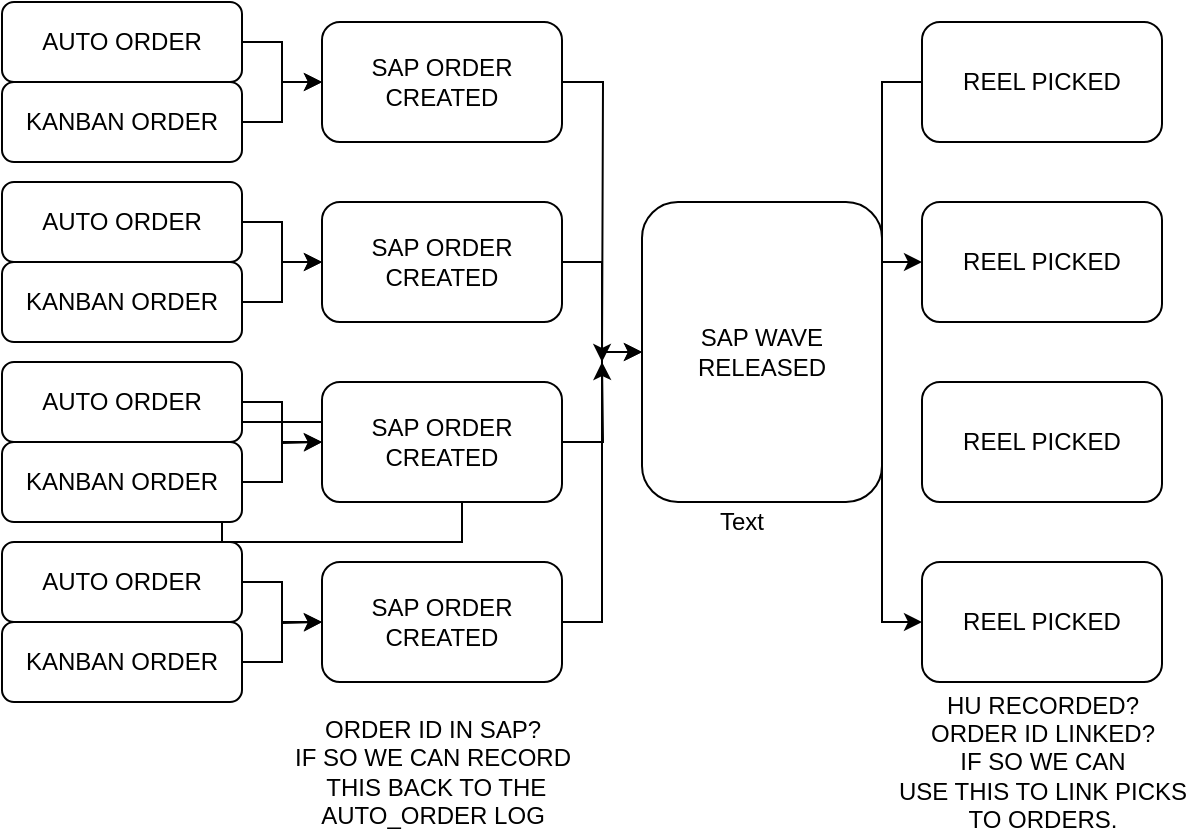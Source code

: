<mxfile version="15.3.8" type="github"><diagram id="9LYK8PE_VK8r8xh5I-D6" name="Page-1"><mxGraphModel dx="1038" dy="489" grid="1" gridSize="10" guides="1" tooltips="1" connect="1" arrows="1" fold="1" page="1" pageScale="1" pageWidth="827" pageHeight="1169" math="0" shadow="0"><root><mxCell id="0"/><mxCell id="1" parent="0"/><mxCell id="4ajwOpFdKuX_Ipj7VQtv-1" value="" style="rounded=0;whiteSpace=wrap;html=1;" parent="1" vertex="1"><mxGeometry x="150" y="250" width="120" height="60" as="geometry"/></mxCell><mxCell id="rPGF3AsuPdDuUWrj4_PH-1" style="edgeStyle=orthogonalEdgeStyle;rounded=0;orthogonalLoop=1;jettySize=auto;html=1;exitX=1;exitY=0.5;exitDx=0;exitDy=0;entryX=0;entryY=0.5;entryDx=0;entryDy=0;" edge="1" parent="1" source="rPGF3AsuPdDuUWrj4_PH-2" target="rPGF3AsuPdDuUWrj4_PH-6"><mxGeometry relative="1" as="geometry"/></mxCell><mxCell id="rPGF3AsuPdDuUWrj4_PH-2" value="AUTO ORDER" style="rounded=1;whiteSpace=wrap;html=1;fontSize=12;glass=0;strokeWidth=1;shadow=0;" vertex="1" parent="1"><mxGeometry x="40" y="40" width="120" height="40" as="geometry"/></mxCell><mxCell id="rPGF3AsuPdDuUWrj4_PH-3" style="edgeStyle=orthogonalEdgeStyle;rounded=0;orthogonalLoop=1;jettySize=auto;html=1;exitX=1;exitY=0.5;exitDx=0;exitDy=0;entryX=0;entryY=0.5;entryDx=0;entryDy=0;" edge="1" parent="1" source="rPGF3AsuPdDuUWrj4_PH-4" target="rPGF3AsuPdDuUWrj4_PH-6"><mxGeometry relative="1" as="geometry"/></mxCell><mxCell id="rPGF3AsuPdDuUWrj4_PH-4" value="KANBAN ORDER" style="rounded=1;whiteSpace=wrap;html=1;fontSize=12;glass=0;strokeWidth=1;shadow=0;" vertex="1" parent="1"><mxGeometry x="40" y="80" width="120" height="40" as="geometry"/></mxCell><mxCell id="rPGF3AsuPdDuUWrj4_PH-5" style="edgeStyle=orthogonalEdgeStyle;rounded=0;orthogonalLoop=1;jettySize=auto;html=1;exitX=1;exitY=0.5;exitDx=0;exitDy=0;" edge="1" parent="1" source="rPGF3AsuPdDuUWrj4_PH-6"><mxGeometry relative="1" as="geometry"><mxPoint x="340" y="220" as="targetPoint"/></mxGeometry></mxCell><mxCell id="rPGF3AsuPdDuUWrj4_PH-6" value="SAP ORDER CREATED" style="rounded=1;whiteSpace=wrap;html=1;fontSize=12;glass=0;strokeWidth=1;shadow=0;" vertex="1" parent="1"><mxGeometry x="200" y="50" width="120" height="60" as="geometry"/></mxCell><mxCell id="rPGF3AsuPdDuUWrj4_PH-7" style="edgeStyle=orthogonalEdgeStyle;rounded=0;orthogonalLoop=1;jettySize=auto;html=1;exitX=1;exitY=0.5;exitDx=0;exitDy=0;entryX=0;entryY=0.5;entryDx=0;entryDy=0;" edge="1" parent="1" source="rPGF3AsuPdDuUWrj4_PH-8" target="rPGF3AsuPdDuUWrj4_PH-29"><mxGeometry relative="1" as="geometry"><mxPoint x="510" y="215" as="targetPoint"/><Array as="points"><mxPoint x="480" y="170"/></Array></mxGeometry></mxCell><mxCell id="rPGF3AsuPdDuUWrj4_PH-8" value="SAP WAVE RELEASED" style="rounded=1;whiteSpace=wrap;html=1;fontSize=12;glass=0;strokeWidth=1;shadow=0;" vertex="1" parent="1"><mxGeometry x="360" y="140" width="120" height="150" as="geometry"/></mxCell><mxCell id="rPGF3AsuPdDuUWrj4_PH-9" style="edgeStyle=orthogonalEdgeStyle;rounded=0;orthogonalLoop=1;jettySize=auto;html=1;exitX=1;exitY=0.5;exitDx=0;exitDy=0;entryX=0;entryY=0.5;entryDx=0;entryDy=0;" edge="1" parent="1" source="rPGF3AsuPdDuUWrj4_PH-10" target="rPGF3AsuPdDuUWrj4_PH-14"><mxGeometry relative="1" as="geometry"/></mxCell><mxCell id="rPGF3AsuPdDuUWrj4_PH-10" value="AUTO ORDER" style="rounded=1;whiteSpace=wrap;html=1;fontSize=12;glass=0;strokeWidth=1;shadow=0;" vertex="1" parent="1"><mxGeometry x="40" y="130" width="120" height="40" as="geometry"/></mxCell><mxCell id="rPGF3AsuPdDuUWrj4_PH-11" style="edgeStyle=orthogonalEdgeStyle;rounded=0;orthogonalLoop=1;jettySize=auto;html=1;exitX=1;exitY=0.5;exitDx=0;exitDy=0;entryX=0;entryY=0.5;entryDx=0;entryDy=0;" edge="1" parent="1" source="rPGF3AsuPdDuUWrj4_PH-12" target="rPGF3AsuPdDuUWrj4_PH-14"><mxGeometry relative="1" as="geometry"/></mxCell><mxCell id="rPGF3AsuPdDuUWrj4_PH-12" value="KANBAN ORDER" style="rounded=1;whiteSpace=wrap;html=1;fontSize=12;glass=0;strokeWidth=1;shadow=0;" vertex="1" parent="1"><mxGeometry x="40" y="170" width="120" height="40" as="geometry"/></mxCell><mxCell id="rPGF3AsuPdDuUWrj4_PH-13" style="edgeStyle=orthogonalEdgeStyle;rounded=0;orthogonalLoop=1;jettySize=auto;html=1;exitX=1;exitY=0.5;exitDx=0;exitDy=0;entryX=0;entryY=0.5;entryDx=0;entryDy=0;" edge="1" parent="1" source="rPGF3AsuPdDuUWrj4_PH-14" target="rPGF3AsuPdDuUWrj4_PH-8"><mxGeometry relative="1" as="geometry"/></mxCell><mxCell id="rPGF3AsuPdDuUWrj4_PH-14" value="SAP ORDER CREATED" style="rounded=1;whiteSpace=wrap;html=1;fontSize=12;glass=0;strokeWidth=1;shadow=0;" vertex="1" parent="1"><mxGeometry x="200" y="140" width="120" height="60" as="geometry"/></mxCell><mxCell id="rPGF3AsuPdDuUWrj4_PH-15" style="edgeStyle=orthogonalEdgeStyle;rounded=0;orthogonalLoop=1;jettySize=auto;html=1;exitX=1;exitY=0.5;exitDx=0;exitDy=0;entryX=0;entryY=0.5;entryDx=0;entryDy=0;" edge="1" parent="1" source="rPGF3AsuPdDuUWrj4_PH-16" target="rPGF3AsuPdDuUWrj4_PH-20"><mxGeometry relative="1" as="geometry"/></mxCell><mxCell id="rPGF3AsuPdDuUWrj4_PH-16" value="AUTO ORDER" style="rounded=1;whiteSpace=wrap;html=1;fontSize=12;glass=0;strokeWidth=1;shadow=0;" vertex="1" parent="1"><mxGeometry x="40" y="220" width="120" height="40" as="geometry"/></mxCell><mxCell id="rPGF3AsuPdDuUWrj4_PH-17" style="edgeStyle=orthogonalEdgeStyle;rounded=0;orthogonalLoop=1;jettySize=auto;html=1;exitX=1;exitY=0.5;exitDx=0;exitDy=0;" edge="1" parent="1" source="rPGF3AsuPdDuUWrj4_PH-18"><mxGeometry relative="1" as="geometry"><mxPoint x="200" y="260" as="targetPoint"/></mxGeometry></mxCell><mxCell id="rPGF3AsuPdDuUWrj4_PH-18" value="KANBAN ORDER" style="rounded=1;whiteSpace=wrap;html=1;fontSize=12;glass=0;strokeWidth=1;shadow=0;" vertex="1" parent="1"><mxGeometry x="40" y="260" width="120" height="40" as="geometry"/></mxCell><mxCell id="rPGF3AsuPdDuUWrj4_PH-19" style="edgeStyle=orthogonalEdgeStyle;rounded=0;orthogonalLoop=1;jettySize=auto;html=1;exitX=1;exitY=0.5;exitDx=0;exitDy=0;" edge="1" parent="1" source="rPGF3AsuPdDuUWrj4_PH-20"><mxGeometry relative="1" as="geometry"><mxPoint x="340" y="220" as="targetPoint"/></mxGeometry></mxCell><mxCell id="rPGF3AsuPdDuUWrj4_PH-20" value="SAP ORDER CREATED" style="rounded=1;whiteSpace=wrap;html=1;fontSize=12;glass=0;strokeWidth=1;shadow=0;" vertex="1" parent="1"><mxGeometry x="200" y="230" width="120" height="60" as="geometry"/></mxCell><mxCell id="rPGF3AsuPdDuUWrj4_PH-21" style="edgeStyle=orthogonalEdgeStyle;rounded=0;orthogonalLoop=1;jettySize=auto;html=1;exitX=1;exitY=0.5;exitDx=0;exitDy=0;entryX=0;entryY=0.5;entryDx=0;entryDy=0;" edge="1" parent="1" source="rPGF3AsuPdDuUWrj4_PH-22" target="rPGF3AsuPdDuUWrj4_PH-26"><mxGeometry relative="1" as="geometry"/></mxCell><mxCell id="rPGF3AsuPdDuUWrj4_PH-22" value="AUTO ORDER" style="rounded=1;whiteSpace=wrap;html=1;fontSize=12;glass=0;strokeWidth=1;shadow=0;" vertex="1" parent="1"><mxGeometry x="40" y="310" width="120" height="40" as="geometry"/></mxCell><mxCell id="rPGF3AsuPdDuUWrj4_PH-23" style="edgeStyle=orthogonalEdgeStyle;rounded=0;orthogonalLoop=1;jettySize=auto;html=1;exitX=1;exitY=0.5;exitDx=0;exitDy=0;" edge="1" parent="1" source="rPGF3AsuPdDuUWrj4_PH-24"><mxGeometry relative="1" as="geometry"><mxPoint x="200" y="350" as="targetPoint"/></mxGeometry></mxCell><mxCell id="rPGF3AsuPdDuUWrj4_PH-24" value="KANBAN ORDER" style="rounded=1;whiteSpace=wrap;html=1;fontSize=12;glass=0;strokeWidth=1;shadow=0;" vertex="1" parent="1"><mxGeometry x="40" y="350" width="120" height="40" as="geometry"/></mxCell><mxCell id="rPGF3AsuPdDuUWrj4_PH-25" style="edgeStyle=orthogonalEdgeStyle;rounded=0;orthogonalLoop=1;jettySize=auto;html=1;exitX=1;exitY=0.5;exitDx=0;exitDy=0;entryX=0;entryY=0.5;entryDx=0;entryDy=0;" edge="1" parent="1" source="rPGF3AsuPdDuUWrj4_PH-26" target="rPGF3AsuPdDuUWrj4_PH-8"><mxGeometry relative="1" as="geometry"/></mxCell><mxCell id="rPGF3AsuPdDuUWrj4_PH-26" value="SAP ORDER CREATED" style="rounded=1;whiteSpace=wrap;html=1;fontSize=12;glass=0;strokeWidth=1;shadow=0;" vertex="1" parent="1"><mxGeometry x="200" y="320" width="120" height="60" as="geometry"/></mxCell><mxCell id="rPGF3AsuPdDuUWrj4_PH-27" style="edgeStyle=orthogonalEdgeStyle;rounded=0;orthogonalLoop=1;jettySize=auto;html=1;exitX=0;exitY=0.5;exitDx=0;exitDy=0;entryX=0;entryY=0.5;entryDx=0;entryDy=0;" edge="1" parent="1" source="rPGF3AsuPdDuUWrj4_PH-28" target="rPGF3AsuPdDuUWrj4_PH-31"><mxGeometry relative="1" as="geometry"/></mxCell><mxCell id="rPGF3AsuPdDuUWrj4_PH-28" value="REEL PICKED" style="rounded=1;whiteSpace=wrap;html=1;fontSize=12;glass=0;strokeWidth=1;shadow=0;" vertex="1" parent="1"><mxGeometry x="500" y="50" width="120" height="60" as="geometry"/></mxCell><mxCell id="rPGF3AsuPdDuUWrj4_PH-29" value="REEL PICKED" style="rounded=1;whiteSpace=wrap;html=1;fontSize=12;glass=0;strokeWidth=1;shadow=0;" vertex="1" parent="1"><mxGeometry x="500" y="140" width="120" height="60" as="geometry"/></mxCell><mxCell id="rPGF3AsuPdDuUWrj4_PH-30" value="REEL PICKED" style="rounded=1;whiteSpace=wrap;html=1;fontSize=12;glass=0;strokeWidth=1;shadow=0;" vertex="1" parent="1"><mxGeometry x="500" y="230" width="120" height="60" as="geometry"/></mxCell><mxCell id="rPGF3AsuPdDuUWrj4_PH-31" value="REEL PICKED" style="rounded=1;whiteSpace=wrap;html=1;fontSize=12;glass=0;strokeWidth=1;shadow=0;" vertex="1" parent="1"><mxGeometry x="500" y="320" width="120" height="60" as="geometry"/></mxCell><mxCell id="rPGF3AsuPdDuUWrj4_PH-32" value="Text" style="text;html=1;strokeColor=none;fillColor=none;align=center;verticalAlign=middle;whiteSpace=wrap;rounded=0;" vertex="1" parent="1"><mxGeometry x="390" y="290" width="40" height="20" as="geometry"/></mxCell><mxCell id="rPGF3AsuPdDuUWrj4_PH-33" value="HU RECORDED?&lt;br&gt;ORDER ID LINKED?&lt;br&gt;IF SO WE CAN&lt;br&gt;USE THIS TO LINK PICKS&lt;br&gt;TO ORDERS." style="text;html=1;align=center;verticalAlign=middle;resizable=0;points=[];autosize=1;" vertex="1" parent="1"><mxGeometry x="480" y="385" width="160" height="70" as="geometry"/></mxCell><mxCell id="rPGF3AsuPdDuUWrj4_PH-34" value="ORDER ID IN SAP?&lt;br&gt;IF SO WE CAN RECORD&lt;br&gt;&amp;nbsp;THIS BACK TO THE &lt;br&gt;AUTO_ORDER LOG" style="text;html=1;align=center;verticalAlign=middle;resizable=0;points=[];autosize=1;" vertex="1" parent="1"><mxGeometry x="180" y="395" width="150" height="60" as="geometry"/></mxCell></root></mxGraphModel></diagram></mxfile>